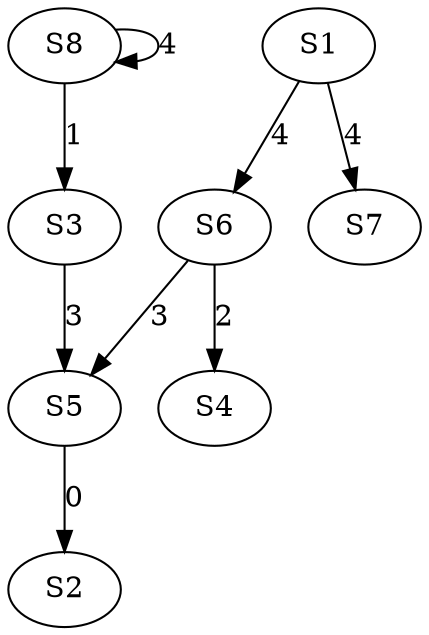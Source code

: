 strict digraph {
	S5 -> S2 [ label = 0 ];
	S8 -> S3 [ label = 1 ];
	S6 -> S4 [ label = 2 ];
	S6 -> S5 [ label = 3 ];
	S1 -> S6 [ label = 4 ];
	S1 -> S7 [ label = 4 ];
	S8 -> S8 [ label = 4 ];
	S3 -> S5 [ label = 3 ];
}
